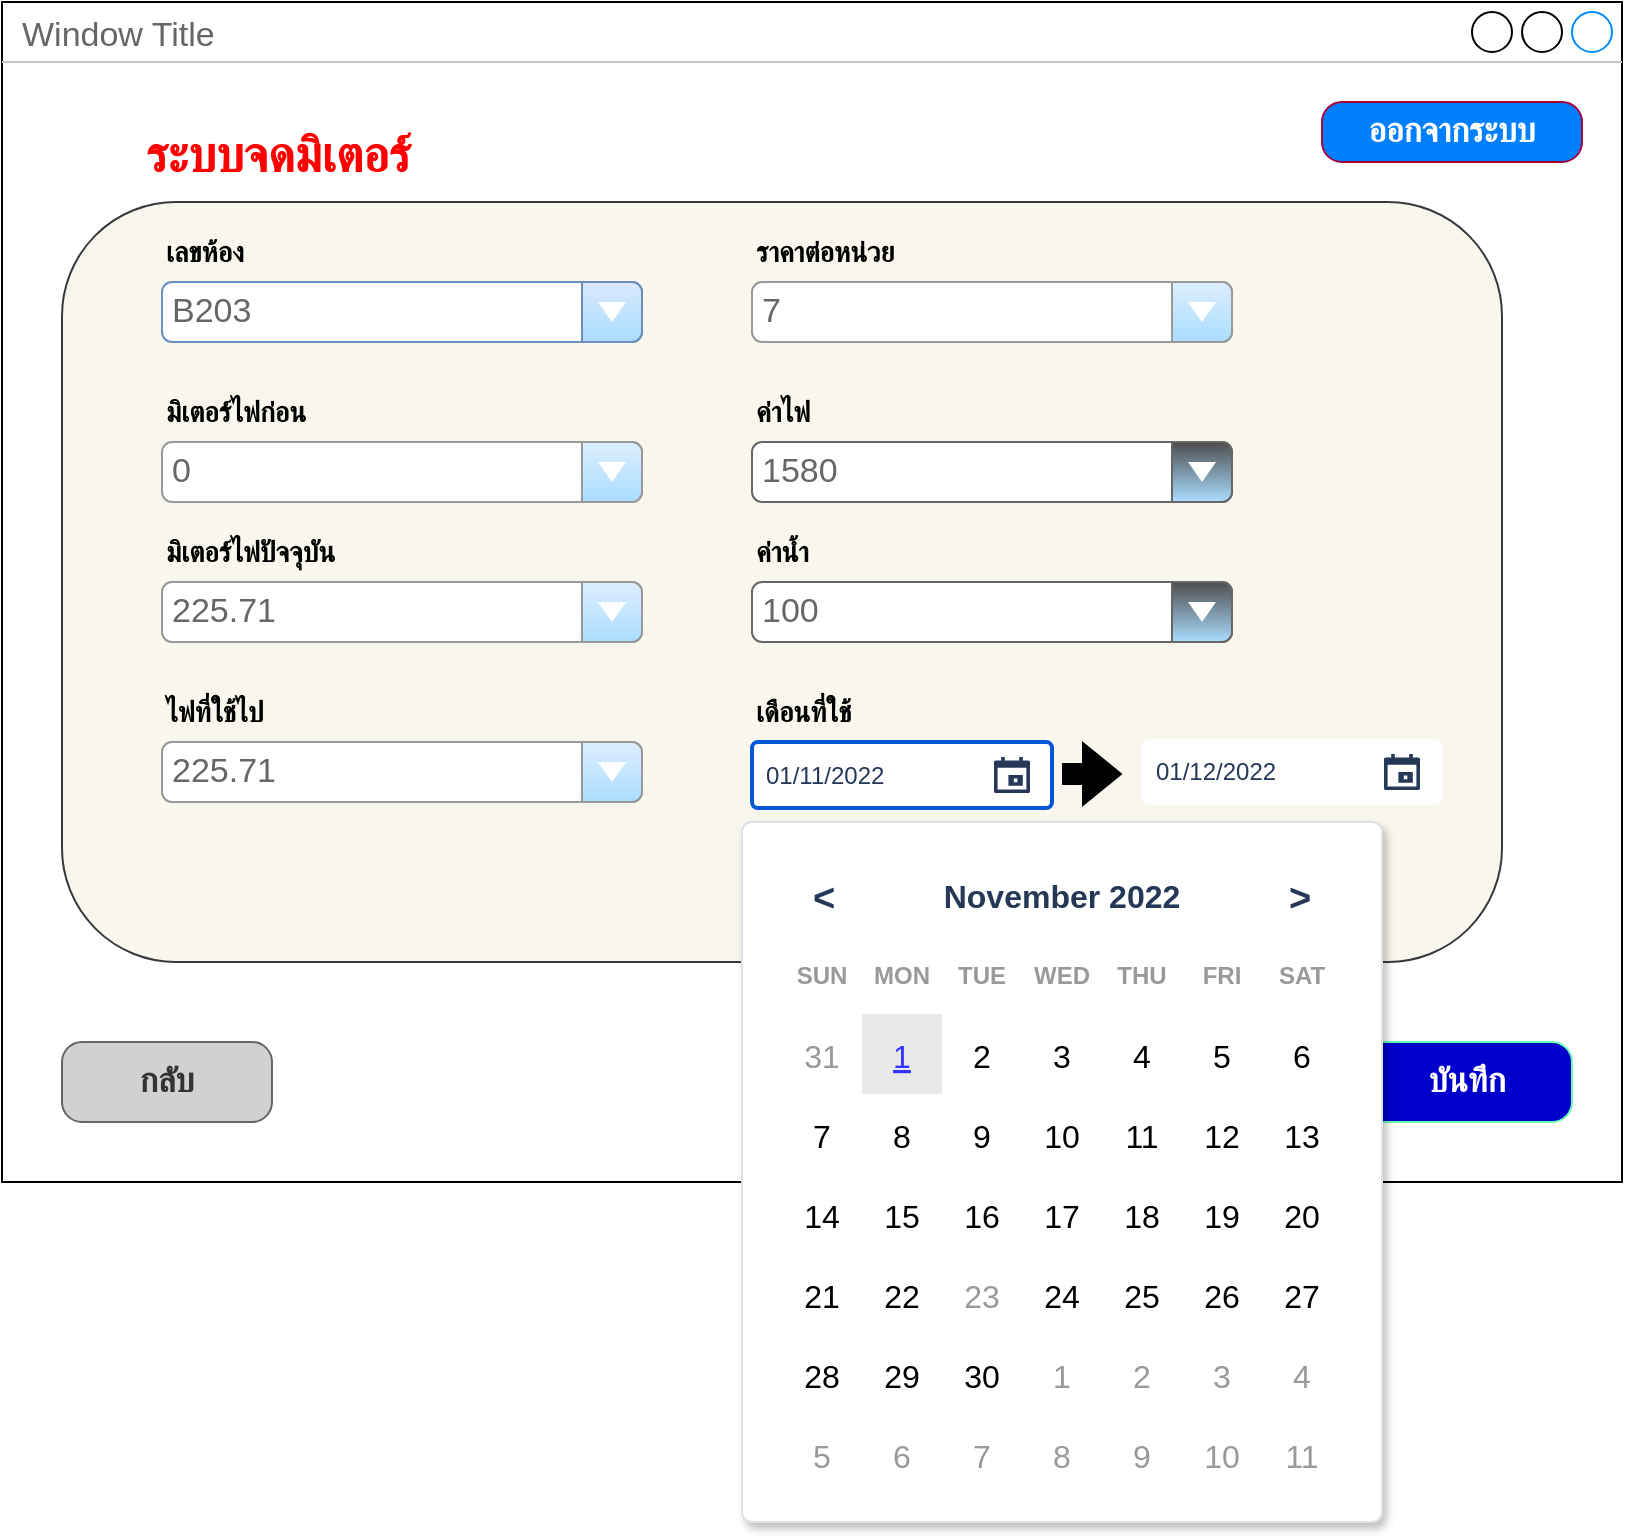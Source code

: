 <mxfile version="20.6.0" type="github" pages="2">
  <diagram id="pACce_eoA6zJGkhBHv7w" name="meter">
    <mxGraphModel dx="3655" dy="2140" grid="1" gridSize="10" guides="1" tooltips="1" connect="1" arrows="1" fold="1" page="1" pageScale="1" pageWidth="850" pageHeight="1100" math="0" shadow="0">
      <root>
        <mxCell id="0" />
        <mxCell id="1" parent="0" />
        <mxCell id="gXI_uMia87qmrDkuM0YH-76" value="Window Title" style="strokeWidth=1;shadow=0;dashed=0;align=center;html=1;shape=mxgraph.mockup.containers.window;align=left;verticalAlign=top;spacingLeft=8;strokeColor2=#008cff;strokeColor3=#c4c4c4;fontColor=#666666;mainText=;fontSize=17;labelBackgroundColor=none;" parent="1" vertex="1">
          <mxGeometry x="30" y="20" width="810" height="590" as="geometry" />
        </mxCell>
        <mxCell id="gXI_uMia87qmrDkuM0YH-150" value="" style="rounded=1;whiteSpace=wrap;html=1;fillColor=#f9f7ed;strokeColor=#36393d;" parent="1" vertex="1">
          <mxGeometry x="60" y="120" width="720" height="380" as="geometry" />
        </mxCell>
        <mxCell id="gXI_uMia87qmrDkuM0YH-77" value="7" style="strokeWidth=1;shadow=0;dashed=0;align=center;html=1;shape=mxgraph.mockup.forms.comboBox;strokeColor=#999999;fillColor=#ddeeff;align=left;fillColor2=#aaddff;mainText=;fontColor=#666666;fontSize=17;spacingLeft=3;" parent="1" vertex="1">
          <mxGeometry x="405" y="160" width="240" height="30" as="geometry" />
        </mxCell>
        <mxCell id="gXI_uMia87qmrDkuM0YH-78" value="&lt;span style=&quot;font-size: 14px;&quot;&gt;&lt;b&gt;ราคาต่อหน่วย&lt;/b&gt;&lt;/span&gt;" style="text;html=1;strokeColor=none;fillColor=none;align=left;verticalAlign=middle;whiteSpace=wrap;rounded=0;" parent="1" vertex="1">
          <mxGeometry x="405" y="130" width="120" height="30" as="geometry" />
        </mxCell>
        <mxCell id="gXI_uMia87qmrDkuM0YH-79" value="&lt;span style=&quot;font-size: 14px;&quot;&gt;&lt;b&gt;มิเตอร์ไฟก่อน&lt;/b&gt;&lt;/span&gt;" style="text;html=1;strokeColor=none;fillColor=none;align=left;verticalAlign=middle;whiteSpace=wrap;rounded=0;" parent="1" vertex="1">
          <mxGeometry x="110" y="210" width="180" height="30" as="geometry" />
        </mxCell>
        <mxCell id="gXI_uMia87qmrDkuM0YH-81" value="&lt;span style=&quot;font-size: 14px;&quot;&gt;&lt;b&gt;ค่าไฟ&lt;/b&gt;&lt;/span&gt;" style="text;html=1;strokeColor=none;fillColor=none;align=left;verticalAlign=middle;whiteSpace=wrap;rounded=0;" parent="1" vertex="1">
          <mxGeometry x="405" y="210" width="90" height="30" as="geometry" />
        </mxCell>
        <mxCell id="gXI_uMia87qmrDkuM0YH-82" value="&lt;span style=&quot;font-size: 14px;&quot;&gt;&lt;b&gt;เลขห้อง&lt;/b&gt;&lt;/span&gt;" style="text;html=1;strokeColor=none;fillColor=none;align=left;verticalAlign=middle;whiteSpace=wrap;rounded=0;" parent="1" vertex="1">
          <mxGeometry x="110" y="130" width="90" height="30" as="geometry" />
        </mxCell>
        <mxCell id="gXI_uMia87qmrDkuM0YH-84" value="&lt;font color=&quot;#ffffff&quot;&gt;บันทึก&lt;/font&gt;" style="strokeWidth=1;shadow=0;dashed=0;align=center;html=1;shape=mxgraph.mockup.buttons.button;strokeColor=#66FFB3;mainText=;buttonStyle=round;fontSize=17;fontStyle=1;fillColor=#0000CC;whiteSpace=wrap;" parent="1" vertex="1">
          <mxGeometry x="710" y="540" width="105" height="40" as="geometry" />
        </mxCell>
        <mxCell id="gXI_uMia87qmrDkuM0YH-85" value="&lt;span style=&quot;font-size: 25px;&quot;&gt;&lt;b style=&quot;&quot;&gt;&lt;font color=&quot;#ff0000&quot;&gt;ระบบจดมิเตอร์&lt;span style=&quot;white-space: pre;&quot;&gt; &lt;/span&gt;&lt;/font&gt;&lt;/b&gt;&lt;/span&gt;" style="text;html=1;strokeColor=none;fillColor=none;align=left;verticalAlign=middle;whiteSpace=wrap;rounded=0;" parent="1" vertex="1">
          <mxGeometry x="100" y="80" width="320" height="30" as="geometry" />
        </mxCell>
        <mxCell id="gXI_uMia87qmrDkuM0YH-86" value="ออกจากระบบ" style="strokeWidth=1;shadow=0;dashed=0;align=center;html=1;shape=mxgraph.mockup.buttons.button;strokeColor=#A50040;mainText=;buttonStyle=round;fontSize=17;fontStyle=1;fillColor=#007FFF;whiteSpace=wrap;fontColor=#ffffff;" parent="1" vertex="1">
          <mxGeometry x="690" y="70" width="130" height="30" as="geometry" />
        </mxCell>
        <mxCell id="gXI_uMia87qmrDkuM0YH-87" value="225.71" style="strokeWidth=1;shadow=0;dashed=0;align=center;html=1;shape=mxgraph.mockup.forms.comboBox;strokeColor=#999999;fillColor=#ddeeff;align=left;fillColor2=#aaddff;mainText=;fontColor=#666666;fontSize=17;spacingLeft=3;" parent="1" vertex="1">
          <mxGeometry x="110" y="310" width="240" height="30" as="geometry" />
        </mxCell>
        <mxCell id="gXI_uMia87qmrDkuM0YH-88" value="&lt;span style=&quot;font-size: 14px;&quot;&gt;&lt;b&gt;มิเตอร์ไฟปัจจุบัน&lt;/b&gt;&lt;/span&gt;" style="text;html=1;strokeColor=none;fillColor=none;align=left;verticalAlign=middle;whiteSpace=wrap;rounded=0;" parent="1" vertex="1">
          <mxGeometry x="110" y="280" width="120" height="30" as="geometry" />
        </mxCell>
        <mxCell id="gXI_uMia87qmrDkuM0YH-89" value="&lt;font color=&quot;#666666&quot;&gt;B203&lt;/font&gt;" style="strokeWidth=1;shadow=0;dashed=0;align=center;html=1;shape=mxgraph.mockup.forms.comboBox;align=left;fillColor2=#aaddff;mainText=;fontSize=17;spacingLeft=3;fillColor=#dae8fc;strokeColor=#6c8ebf;" parent="1" vertex="1">
          <mxGeometry x="110" y="160" width="240" height="30" as="geometry" />
        </mxCell>
        <mxCell id="gXI_uMia87qmrDkuM0YH-144" value="กลับ" style="strokeWidth=1;shadow=0;dashed=0;align=center;html=1;shape=mxgraph.mockup.buttons.button;strokeColor=#666666;mainText=;buttonStyle=round;fontSize=17;fontStyle=1;fillColor=#D1D1D1;whiteSpace=wrap;fontColor=#333333;" parent="1" vertex="1">
          <mxGeometry x="60" y="540" width="105" height="40" as="geometry" />
        </mxCell>
        <mxCell id="gXI_uMia87qmrDkuM0YH-145" value="&lt;font color=&quot;#666666&quot;&gt;1580&lt;/font&gt;" style="strokeWidth=1;shadow=0;dashed=0;align=center;html=1;shape=mxgraph.mockup.forms.comboBox;align=left;fillColor2=#aaddff;mainText=;fontSize=17;spacingLeft=3;fillColor=#4D4D4D;strokeColor=#666666;fontColor=#333333;" parent="1" vertex="1">
          <mxGeometry x="405" y="240" width="240" height="30" as="geometry" />
        </mxCell>
        <mxCell id="gXI_uMia87qmrDkuM0YH-146" value="225.71" style="strokeWidth=1;shadow=0;dashed=0;align=center;html=1;shape=mxgraph.mockup.forms.comboBox;strokeColor=#999999;fillColor=#ddeeff;align=left;fillColor2=#aaddff;mainText=;fontColor=#666666;fontSize=17;spacingLeft=3;" parent="1" vertex="1">
          <mxGeometry x="110" y="390" width="240" height="30" as="geometry" />
        </mxCell>
        <mxCell id="gXI_uMia87qmrDkuM0YH-147" value="&lt;span style=&quot;font-size: 14px;&quot;&gt;&lt;b&gt;ไฟที่ใช้ไป&lt;/b&gt;&lt;/span&gt;" style="text;html=1;strokeColor=none;fillColor=none;align=left;verticalAlign=middle;whiteSpace=wrap;rounded=0;" parent="1" vertex="1">
          <mxGeometry x="110" y="360" width="90" height="30" as="geometry" />
        </mxCell>
        <mxCell id="9Kk1FiaGBALXUpQW7ypn-1" value="0" style="strokeWidth=1;shadow=0;dashed=0;align=center;html=1;shape=mxgraph.mockup.forms.comboBox;strokeColor=#999999;fillColor=#ddeeff;align=left;fillColor2=#aaddff;mainText=;fontColor=#666666;fontSize=17;spacingLeft=3;" parent="1" vertex="1">
          <mxGeometry x="110" y="240" width="240" height="30" as="geometry" />
        </mxCell>
        <mxCell id="j0Syfr4rRPROpqAFG1uq-6" value="&lt;font color=&quot;#666666&quot;&gt;100&lt;/font&gt;" style="strokeWidth=1;shadow=0;dashed=0;align=center;html=1;shape=mxgraph.mockup.forms.comboBox;align=left;fillColor2=#aaddff;mainText=;fontSize=17;spacingLeft=3;fillColor=#4D4D4D;strokeColor=#666666;fontColor=#333333;" parent="1" vertex="1">
          <mxGeometry x="405" y="310" width="240" height="30" as="geometry" />
        </mxCell>
        <mxCell id="j0Syfr4rRPROpqAFG1uq-7" value="&lt;span style=&quot;font-size: 14px;&quot;&gt;&lt;b&gt;ค่าน้ำ&lt;/b&gt;&lt;/span&gt;" style="text;html=1;strokeColor=none;fillColor=none;align=left;verticalAlign=middle;whiteSpace=wrap;rounded=0;" parent="1" vertex="1">
          <mxGeometry x="405" y="280" width="90" height="30" as="geometry" />
        </mxCell>
        <mxCell id="j0Syfr4rRPROpqAFG1uq-9" value="&lt;span style=&quot;font-size: 14px;&quot;&gt;&lt;b&gt;เดือนที่ใช้&lt;/b&gt;&lt;/span&gt;" style="text;html=1;strokeColor=none;fillColor=none;align=left;verticalAlign=middle;whiteSpace=wrap;rounded=0;" parent="1" vertex="1">
          <mxGeometry x="405" y="360" width="120" height="30" as="geometry" />
        </mxCell>
        <mxCell id="j0Syfr4rRPROpqAFG1uq-14" value="01/11/2022" style="rounded=1;arcSize=9;fillColor=#ffffff;align=left;spacingLeft=5;strokeColor=#0057D8;html=1;strokeWidth=2;fontColor=#253858;fontSize=12" parent="1" vertex="1">
          <mxGeometry x="405" y="390" width="150" height="33" as="geometry" />
        </mxCell>
        <mxCell id="j0Syfr4rRPROpqAFG1uq-15" value="" style="shape=mxgraph.gmdl.calendar;fillColor=#253858;strokeColor=none" parent="j0Syfr4rRPROpqAFG1uq-14" vertex="1">
          <mxGeometry x="1" y="0.5" width="18" height="18" relative="1" as="geometry">
            <mxPoint x="-29" y="-9" as="offset" />
          </mxGeometry>
        </mxCell>
        <mxCell id="j0Syfr4rRPROpqAFG1uq-16" value="" style="shape=mxgraph.mockup.forms.rrect;rSize=5;strokeColor=#DFE1E5;fillColor=#ffffff;shadow=1" parent="1" vertex="1">
          <mxGeometry x="400" y="430" width="320" height="350" as="geometry" />
        </mxCell>
        <mxCell id="j0Syfr4rRPROpqAFG1uq-17" value="November 2022" style="strokeColor=none;fillColor=none;fontColor=#253858;fontSize=16;fontStyle=1" parent="j0Syfr4rRPROpqAFG1uq-16" vertex="1">
          <mxGeometry x="60" y="16" width="200" height="40" as="geometry" />
        </mxCell>
        <mxCell id="j0Syfr4rRPROpqAFG1uq-18" value="&lt;" style="strokeColor=none;fillColor=none;fontColor=#253858;fontSize=19;fontStyle=1;" parent="j0Syfr4rRPROpqAFG1uq-16" vertex="1">
          <mxGeometry x="16" y="16" width="50" height="40" as="geometry" />
        </mxCell>
        <mxCell id="j0Syfr4rRPROpqAFG1uq-19" value="&gt;" style="strokeColor=none;fillColor=none;fontColor=#253858;fontSize=19;fontStyle=1;" parent="j0Syfr4rRPROpqAFG1uq-16" vertex="1">
          <mxGeometry x="254" y="16" width="50" height="40" as="geometry" />
        </mxCell>
        <mxCell id="j0Syfr4rRPROpqAFG1uq-20" value="SUN" style="strokeColor=none;fillColor=none;fontColor=#999999;fontSize=12;fontStyle=1" parent="j0Syfr4rRPROpqAFG1uq-16" vertex="1">
          <mxGeometry x="20" y="56" width="40" height="40" as="geometry" />
        </mxCell>
        <mxCell id="j0Syfr4rRPROpqAFG1uq-21" value="MON" style="strokeColor=none;fillColor=none;fontColor=#999999;fontSize=12;fontStyle=1" parent="j0Syfr4rRPROpqAFG1uq-16" vertex="1">
          <mxGeometry x="60" y="56" width="40" height="40" as="geometry" />
        </mxCell>
        <mxCell id="j0Syfr4rRPROpqAFG1uq-22" value="TUE" style="strokeColor=none;fillColor=none;fontColor=#999999;fontSize=12;fontStyle=1" parent="j0Syfr4rRPROpqAFG1uq-16" vertex="1">
          <mxGeometry x="100" y="56" width="40" height="40" as="geometry" />
        </mxCell>
        <mxCell id="j0Syfr4rRPROpqAFG1uq-23" value="WED" style="strokeColor=none;fillColor=none;fontColor=#999999;fontSize=12;fontStyle=1" parent="j0Syfr4rRPROpqAFG1uq-16" vertex="1">
          <mxGeometry x="140" y="56" width="40" height="40" as="geometry" />
        </mxCell>
        <mxCell id="j0Syfr4rRPROpqAFG1uq-24" value="THU" style="strokeColor=none;fillColor=none;fontColor=#999999;fontSize=12;fontStyle=1" parent="j0Syfr4rRPROpqAFG1uq-16" vertex="1">
          <mxGeometry x="180" y="56" width="40" height="40" as="geometry" />
        </mxCell>
        <mxCell id="j0Syfr4rRPROpqAFG1uq-25" value="FRI" style="strokeColor=none;fillColor=none;fontColor=#999999;fontSize=12;fontStyle=1" parent="j0Syfr4rRPROpqAFG1uq-16" vertex="1">
          <mxGeometry x="220" y="56" width="40" height="40" as="geometry" />
        </mxCell>
        <mxCell id="j0Syfr4rRPROpqAFG1uq-26" value="SAT" style="strokeColor=none;fillColor=none;fontColor=#999999;fontSize=12;fontStyle=1" parent="j0Syfr4rRPROpqAFG1uq-16" vertex="1">
          <mxGeometry x="260" y="56" width="40" height="40" as="geometry" />
        </mxCell>
        <mxCell id="j0Syfr4rRPROpqAFG1uq-27" value="31" style="strokeColor=none;fillColor=none;fontColor=#999999;fontSize=16" parent="j0Syfr4rRPROpqAFG1uq-16" vertex="1">
          <mxGeometry x="20" y="96" width="40" height="40" as="geometry" />
        </mxCell>
        <mxCell id="j0Syfr4rRPROpqAFG1uq-28" value="1" style="strokeColor=none;fillColor=#E8E8E8;fontColor=#3333FF;fontSize=16;fontStyle=4" parent="j0Syfr4rRPROpqAFG1uq-16" vertex="1">
          <mxGeometry x="60" y="96" width="40" height="40" as="geometry" />
        </mxCell>
        <mxCell id="j0Syfr4rRPROpqAFG1uq-29" value="2" style="strokeColor=none;fillColor=none;fontColor=#000000;fontSize=16" parent="j0Syfr4rRPROpqAFG1uq-16" vertex="1">
          <mxGeometry x="100" y="96" width="40" height="40" as="geometry" />
        </mxCell>
        <mxCell id="j0Syfr4rRPROpqAFG1uq-30" value="3" style="strokeColor=none;fillColor=none;fontColor=#000000;fontSize=16" parent="j0Syfr4rRPROpqAFG1uq-16" vertex="1">
          <mxGeometry x="140" y="96" width="40" height="40" as="geometry" />
        </mxCell>
        <mxCell id="j0Syfr4rRPROpqAFG1uq-31" value="4" style="strokeColor=none;fillColor=none;fontColor=#000000;fontSize=16" parent="j0Syfr4rRPROpqAFG1uq-16" vertex="1">
          <mxGeometry x="180" y="96" width="40" height="40" as="geometry" />
        </mxCell>
        <mxCell id="j0Syfr4rRPROpqAFG1uq-32" value="5" style="strokeColor=none;fillColor=none;fontColor=#000000;fontSize=16" parent="j0Syfr4rRPROpqAFG1uq-16" vertex="1">
          <mxGeometry x="220" y="96" width="40" height="40" as="geometry" />
        </mxCell>
        <mxCell id="j0Syfr4rRPROpqAFG1uq-33" value="6" style="strokeColor=none;fillColor=none;fontColor=#000000;fontSize=16" parent="j0Syfr4rRPROpqAFG1uq-16" vertex="1">
          <mxGeometry x="260" y="96" width="40" height="40" as="geometry" />
        </mxCell>
        <mxCell id="j0Syfr4rRPROpqAFG1uq-34" value="7" style="strokeColor=none;fillColor=none;fontColor=#000000;fontSize=16" parent="j0Syfr4rRPROpqAFG1uq-16" vertex="1">
          <mxGeometry x="20" y="136" width="40" height="40" as="geometry" />
        </mxCell>
        <mxCell id="j0Syfr4rRPROpqAFG1uq-35" value="8" style="strokeColor=none;fillColor=none;fontColor=#000000;fontSize=16" parent="j0Syfr4rRPROpqAFG1uq-16" vertex="1">
          <mxGeometry x="60" y="136" width="40" height="40" as="geometry" />
        </mxCell>
        <mxCell id="j0Syfr4rRPROpqAFG1uq-36" value="9" style="strokeColor=none;fillColor=none;fontColor=#000000;fontSize=16" parent="j0Syfr4rRPROpqAFG1uq-16" vertex="1">
          <mxGeometry x="100" y="136" width="40" height="40" as="geometry" />
        </mxCell>
        <mxCell id="j0Syfr4rRPROpqAFG1uq-37" value="10" style="strokeColor=none;fillColor=none;fontColor=#000000;fontSize=16;fontStyle=0" parent="j0Syfr4rRPROpqAFG1uq-16" vertex="1">
          <mxGeometry x="140" y="136" width="40" height="40" as="geometry" />
        </mxCell>
        <mxCell id="j0Syfr4rRPROpqAFG1uq-38" value="11" style="strokeColor=none;fillColor=none;fontColor=#000000;fontSize=16;rounded=1;arcSize=10" parent="j0Syfr4rRPROpqAFG1uq-16" vertex="1">
          <mxGeometry x="180" y="136" width="40" height="40" as="geometry" />
        </mxCell>
        <mxCell id="j0Syfr4rRPROpqAFG1uq-39" value="12" style="strokeColor=none;fillColor=none;fontColor=#000000;fontSize=16" parent="j0Syfr4rRPROpqAFG1uq-16" vertex="1">
          <mxGeometry x="220" y="136" width="40" height="40" as="geometry" />
        </mxCell>
        <mxCell id="j0Syfr4rRPROpqAFG1uq-40" value="13" style="strokeColor=none;fillColor=none;fontColor=#000000;fontSize=16" parent="j0Syfr4rRPROpqAFG1uq-16" vertex="1">
          <mxGeometry x="260" y="136" width="40" height="40" as="geometry" />
        </mxCell>
        <mxCell id="j0Syfr4rRPROpqAFG1uq-41" value="14" style="strokeColor=none;fillColor=none;fontColor=#000000;fontSize=16" parent="j0Syfr4rRPROpqAFG1uq-16" vertex="1">
          <mxGeometry x="20" y="176" width="40" height="40" as="geometry" />
        </mxCell>
        <mxCell id="j0Syfr4rRPROpqAFG1uq-42" value="15" style="strokeColor=none;fillColor=none;fontColor=#000000;fontSize=16" parent="j0Syfr4rRPROpqAFG1uq-16" vertex="1">
          <mxGeometry x="60" y="176" width="40" height="40" as="geometry" />
        </mxCell>
        <mxCell id="j0Syfr4rRPROpqAFG1uq-43" value="16" style="strokeColor=none;fillColor=none;fontColor=#000000;fontSize=16" parent="j0Syfr4rRPROpqAFG1uq-16" vertex="1">
          <mxGeometry x="100" y="176" width="40" height="40" as="geometry" />
        </mxCell>
        <mxCell id="j0Syfr4rRPROpqAFG1uq-44" value="17" style="strokeColor=none;fillColor=none;fontColor=#000000;fontSize=16" parent="j0Syfr4rRPROpqAFG1uq-16" vertex="1">
          <mxGeometry x="140" y="176" width="40" height="40" as="geometry" />
        </mxCell>
        <mxCell id="j0Syfr4rRPROpqAFG1uq-45" value="18" style="strokeColor=none;fillColor=none;fontColor=#000000;fontSize=16" parent="j0Syfr4rRPROpqAFG1uq-16" vertex="1">
          <mxGeometry x="180" y="176" width="40" height="40" as="geometry" />
        </mxCell>
        <mxCell id="j0Syfr4rRPROpqAFG1uq-46" value="19" style="strokeColor=none;fillColor=none;fontColor=#000000;fontSize=16" parent="j0Syfr4rRPROpqAFG1uq-16" vertex="1">
          <mxGeometry x="220" y="176" width="40" height="40" as="geometry" />
        </mxCell>
        <mxCell id="j0Syfr4rRPROpqAFG1uq-47" value="20" style="strokeColor=none;fillColor=none;fontColor=#000000;fontSize=16" parent="j0Syfr4rRPROpqAFG1uq-16" vertex="1">
          <mxGeometry x="260" y="176" width="40" height="40" as="geometry" />
        </mxCell>
        <mxCell id="j0Syfr4rRPROpqAFG1uq-48" value="21" style="strokeColor=none;fillColor=none;fontColor=#000000;fontSize=16" parent="j0Syfr4rRPROpqAFG1uq-16" vertex="1">
          <mxGeometry x="20" y="216" width="40" height="40" as="geometry" />
        </mxCell>
        <mxCell id="j0Syfr4rRPROpqAFG1uq-49" value="22" style="strokeColor=none;fillColor=none;fontColor=#000000;fontSize=16" parent="j0Syfr4rRPROpqAFG1uq-16" vertex="1">
          <mxGeometry x="60" y="216" width="40" height="40" as="geometry" />
        </mxCell>
        <mxCell id="j0Syfr4rRPROpqAFG1uq-50" value="23" style="strokeColor=none;fillColor=none;fontColor=#999999;fontSize=16" parent="j0Syfr4rRPROpqAFG1uq-16" vertex="1">
          <mxGeometry x="100" y="216" width="40" height="40" as="geometry" />
        </mxCell>
        <mxCell id="j0Syfr4rRPROpqAFG1uq-51" value="24" style="strokeColor=none;fillColor=none;fontColor=#000000;fontSize=16" parent="j0Syfr4rRPROpqAFG1uq-16" vertex="1">
          <mxGeometry x="140" y="216" width="40" height="40" as="geometry" />
        </mxCell>
        <mxCell id="j0Syfr4rRPROpqAFG1uq-52" value="25" style="strokeColor=none;fillColor=none;fontColor=#000000;fontSize=16" parent="j0Syfr4rRPROpqAFG1uq-16" vertex="1">
          <mxGeometry x="180" y="216" width="40" height="40" as="geometry" />
        </mxCell>
        <mxCell id="j0Syfr4rRPROpqAFG1uq-53" value="26" style="strokeColor=none;fillColor=none;fontColor=#000000;fontSize=16" parent="j0Syfr4rRPROpqAFG1uq-16" vertex="1">
          <mxGeometry x="220" y="216" width="40" height="40" as="geometry" />
        </mxCell>
        <mxCell id="j0Syfr4rRPROpqAFG1uq-54" value="27" style="strokeColor=none;fillColor=none;fontColor=#000000;fontSize=16" parent="j0Syfr4rRPROpqAFG1uq-16" vertex="1">
          <mxGeometry x="260" y="216" width="40" height="40" as="geometry" />
        </mxCell>
        <mxCell id="j0Syfr4rRPROpqAFG1uq-55" value="28" style="strokeColor=none;fillColor=none;fontColor=#000000;fontSize=16" parent="j0Syfr4rRPROpqAFG1uq-16" vertex="1">
          <mxGeometry x="20" y="256" width="40" height="40" as="geometry" />
        </mxCell>
        <mxCell id="j0Syfr4rRPROpqAFG1uq-56" value="29" style="strokeColor=none;fillColor=none;fontColor=#000000;fontSize=16" parent="j0Syfr4rRPROpqAFG1uq-16" vertex="1">
          <mxGeometry x="60" y="256" width="40" height="40" as="geometry" />
        </mxCell>
        <mxCell id="j0Syfr4rRPROpqAFG1uq-57" value="30" style="strokeColor=none;fillColor=none;fontColor=#000000;fontSize=16" parent="j0Syfr4rRPROpqAFG1uq-16" vertex="1">
          <mxGeometry x="100" y="256" width="40" height="40" as="geometry" />
        </mxCell>
        <mxCell id="j0Syfr4rRPROpqAFG1uq-58" value="1" style="strokeColor=none;fillColor=none;fontColor=#999999;fontSize=16" parent="j0Syfr4rRPROpqAFG1uq-16" vertex="1">
          <mxGeometry x="140" y="256" width="40" height="40" as="geometry" />
        </mxCell>
        <mxCell id="j0Syfr4rRPROpqAFG1uq-59" value="2" style="strokeColor=none;fillColor=none;fontColor=#999999;fontSize=16" parent="j0Syfr4rRPROpqAFG1uq-16" vertex="1">
          <mxGeometry x="180" y="256" width="40" height="40" as="geometry" />
        </mxCell>
        <mxCell id="j0Syfr4rRPROpqAFG1uq-60" value="3" style="strokeColor=none;fillColor=none;fontColor=#999999;fontSize=16" parent="j0Syfr4rRPROpqAFG1uq-16" vertex="1">
          <mxGeometry x="220" y="256" width="40" height="40" as="geometry" />
        </mxCell>
        <mxCell id="j0Syfr4rRPROpqAFG1uq-61" value="4" style="strokeColor=none;fillColor=none;fontColor=#999999;fontSize=16" parent="j0Syfr4rRPROpqAFG1uq-16" vertex="1">
          <mxGeometry x="260" y="256" width="40" height="40" as="geometry" />
        </mxCell>
        <mxCell id="j0Syfr4rRPROpqAFG1uq-62" value="5" style="strokeColor=none;fillColor=none;fontColor=#999999;fontSize=16" parent="j0Syfr4rRPROpqAFG1uq-16" vertex="1">
          <mxGeometry x="20" y="296" width="40" height="40" as="geometry" />
        </mxCell>
        <mxCell id="j0Syfr4rRPROpqAFG1uq-63" value="6" style="strokeColor=none;fillColor=none;fontColor=#999999;fontSize=16" parent="j0Syfr4rRPROpqAFG1uq-16" vertex="1">
          <mxGeometry x="60" y="296" width="40" height="40" as="geometry" />
        </mxCell>
        <mxCell id="j0Syfr4rRPROpqAFG1uq-64" value="7" style="strokeColor=none;fillColor=none;fontColor=#999999;fontSize=16" parent="j0Syfr4rRPROpqAFG1uq-16" vertex="1">
          <mxGeometry x="100" y="296" width="40" height="40" as="geometry" />
        </mxCell>
        <mxCell id="j0Syfr4rRPROpqAFG1uq-65" value="8" style="strokeColor=none;fillColor=none;fontColor=#999999;fontSize=16" parent="j0Syfr4rRPROpqAFG1uq-16" vertex="1">
          <mxGeometry x="140" y="296" width="40" height="40" as="geometry" />
        </mxCell>
        <mxCell id="j0Syfr4rRPROpqAFG1uq-66" value="9" style="strokeColor=none;fillColor=none;fontColor=#999999;fontSize=16" parent="j0Syfr4rRPROpqAFG1uq-16" vertex="1">
          <mxGeometry x="180" y="296" width="40" height="40" as="geometry" />
        </mxCell>
        <mxCell id="j0Syfr4rRPROpqAFG1uq-67" value="10" style="strokeColor=none;fillColor=none;fontColor=#999999;fontSize=16" parent="j0Syfr4rRPROpqAFG1uq-16" vertex="1">
          <mxGeometry x="220" y="296" width="40" height="40" as="geometry" />
        </mxCell>
        <mxCell id="j0Syfr4rRPROpqAFG1uq-68" value="11" style="strokeColor=none;fillColor=none;fontColor=#999999;fontSize=16" parent="j0Syfr4rRPROpqAFG1uq-16" vertex="1">
          <mxGeometry x="260" y="296" width="40" height="40" as="geometry" />
        </mxCell>
        <mxCell id="j0Syfr4rRPROpqAFG1uq-69" value="01/12/2022" style="rounded=1;arcSize=9;fillColor=#ffffff;align=left;spacingLeft=5;strokeColor=none;html=1;strokeWidth=2;fontColor=#253858;fontSize=12" parent="1" vertex="1">
          <mxGeometry x="600" y="388.5" width="150" height="33" as="geometry" />
        </mxCell>
        <mxCell id="j0Syfr4rRPROpqAFG1uq-70" value="" style="shape=mxgraph.gmdl.calendar;fillColor=#253858;strokeColor=none" parent="j0Syfr4rRPROpqAFG1uq-69" vertex="1">
          <mxGeometry x="1" y="0.5" width="18" height="18" relative="1" as="geometry">
            <mxPoint x="-29" y="-9" as="offset" />
          </mxGeometry>
        </mxCell>
        <mxCell id="j0Syfr4rRPROpqAFG1uq-71" value="" style="shape=flexArrow;endArrow=classic;html=1;rounded=0;fillColor=#000000;" parent="1" edge="1">
          <mxGeometry width="50" height="50" relative="1" as="geometry">
            <mxPoint x="560" y="406" as="sourcePoint" />
            <mxPoint x="590" y="406" as="targetPoint" />
          </mxGeometry>
        </mxCell>
      </root>
    </mxGraphModel>
  </diagram>
  <diagram id="rkrF7DyD5McKqvtIe-qx" name="Bill">
    <mxGraphModel dx="914" dy="535" grid="1" gridSize="10" guides="1" tooltips="1" connect="1" arrows="1" fold="1" page="1" pageScale="1" pageWidth="850" pageHeight="1100" math="0" shadow="0">
      <root>
        <mxCell id="0" />
        <mxCell id="1" parent="0" />
        <mxCell id="oz1_UIMn1scTTiEeYXYJ-1" value="Window Title" style="strokeWidth=1;shadow=0;dashed=0;align=center;html=1;shape=mxgraph.mockup.containers.window;align=left;verticalAlign=top;spacingLeft=8;strokeColor2=#008cff;strokeColor3=#c4c4c4;fontColor=#666666;mainText=;fontSize=17;labelBackgroundColor=none;" vertex="1" parent="1">
          <mxGeometry x="30" y="20" width="810" height="1090" as="geometry" />
        </mxCell>
        <mxCell id="oz1_UIMn1scTTiEeYXYJ-2" value="" style="rounded=1;whiteSpace=wrap;html=1;fillColor=#f9f7ed;strokeColor=#36393d;" vertex="1" parent="1">
          <mxGeometry x="50" y="130" width="720" height="890" as="geometry" />
        </mxCell>
        <mxCell id="oz1_UIMn1scTTiEeYXYJ-3" value="&lt;font style=&quot;font-size: 16px;&quot;&gt;Panadda Srisawat&lt;/font&gt;" style="strokeWidth=1;shadow=0;dashed=0;align=center;html=1;shape=mxgraph.mockup.forms.comboBox;strokeColor=#999999;fillColor=#4D4D4D;align=left;fillColor2=#aaddff;mainText=;fontColor=#666666;fontSize=17;spacingLeft=3;" vertex="1" parent="1">
          <mxGeometry x="400" y="170" width="240" height="30" as="geometry" />
        </mxCell>
        <mxCell id="oz1_UIMn1scTTiEeYXYJ-4" value="&lt;font style=&quot;font-size: 16px;&quot;&gt;ชื่อผู้เช่า&lt;/font&gt;" style="text;html=1;strokeColor=none;fillColor=none;align=left;verticalAlign=middle;whiteSpace=wrap;rounded=0;" vertex="1" parent="1">
          <mxGeometry x="400" y="140" width="120" height="30" as="geometry" />
        </mxCell>
        <mxCell id="oz1_UIMn1scTTiEeYXYJ-5" value="&lt;font style=&quot;font-size: 16px;&quot;&gt;มิเตอร์ครั้งก่อน&lt;/font&gt;" style="text;html=1;strokeColor=none;fillColor=none;align=left;verticalAlign=middle;whiteSpace=wrap;rounded=0;" vertex="1" parent="1">
          <mxGeometry x="110" y="280" width="180" height="30" as="geometry" />
        </mxCell>
        <mxCell id="oz1_UIMn1scTTiEeYXYJ-6" value="&lt;font style=&quot;font-size: 16px;&quot;&gt;มิเตอร์ที่จดได้&lt;/font&gt;" style="text;html=1;strokeColor=none;fillColor=none;align=left;verticalAlign=middle;whiteSpace=wrap;rounded=0;" vertex="1" parent="1">
          <mxGeometry x="400" y="280" width="130" height="30" as="geometry" />
        </mxCell>
        <mxCell id="oz1_UIMn1scTTiEeYXYJ-7" value="&lt;font style=&quot;font-size: 16px;&quot;&gt;เลขห้อง&lt;/font&gt;" style="text;html=1;strokeColor=none;fillColor=none;align=left;verticalAlign=middle;whiteSpace=wrap;rounded=0;" vertex="1" parent="1">
          <mxGeometry x="110" y="140" width="90" height="30" as="geometry" />
        </mxCell>
        <mxCell id="oz1_UIMn1scTTiEeYXYJ-8" value="&lt;font color=&quot;#ffffff&quot;&gt;บันทึก&lt;/font&gt;" style="strokeWidth=1;shadow=0;dashed=0;align=center;html=1;shape=mxgraph.mockup.buttons.button;strokeColor=#66FFB3;mainText=;buttonStyle=round;fontSize=17;fontStyle=1;fillColor=#0000CC;whiteSpace=wrap;" vertex="1" parent="1">
          <mxGeometry x="715" y="1050" width="105" height="40" as="geometry" />
        </mxCell>
        <mxCell id="oz1_UIMn1scTTiEeYXYJ-9" value="&lt;h1&gt;&lt;span style=&quot;font-size: 25px;&quot;&gt;&lt;b style=&quot;&quot;&gt;&lt;font color=&quot;#ff0000&quot;&gt;ระบบบิลชำระค่าเช่า&lt;span style=&quot;white-space: pre;&quot;&gt; &lt;/span&gt;&lt;/font&gt;&lt;/b&gt;&lt;/span&gt;&lt;/h1&gt;" style="text;html=1;strokeColor=none;fillColor=none;align=left;verticalAlign=middle;whiteSpace=wrap;rounded=0;" vertex="1" parent="1">
          <mxGeometry x="100" y="80" width="320" height="30" as="geometry" />
        </mxCell>
        <mxCell id="oz1_UIMn1scTTiEeYXYJ-10" value="ออกจากระบบ" style="strokeWidth=1;shadow=0;dashed=0;align=center;html=1;shape=mxgraph.mockup.buttons.button;strokeColor=#A50040;mainText=;buttonStyle=round;fontSize=17;fontStyle=1;fillColor=#007FFF;whiteSpace=wrap;fontColor=#ffffff;" vertex="1" parent="1">
          <mxGeometry x="690" y="70" width="130" height="30" as="geometry" />
        </mxCell>
        <mxCell id="oz1_UIMn1scTTiEeYXYJ-11" value="&lt;font style=&quot;font-size: 16px;&quot;&gt;200&lt;/font&gt;" style="strokeWidth=1;shadow=0;dashed=0;align=center;html=1;shape=mxgraph.mockup.forms.comboBox;strokeColor=#999999;fillColor=#4D4D4D;align=left;fillColor2=#aaddff;mainText=;fontColor=#666666;fontSize=17;spacingLeft=3;" vertex="1" parent="1">
          <mxGeometry x="405" y="310" width="240" height="30" as="geometry" />
        </mxCell>
        <mxCell id="oz1_UIMn1scTTiEeYXYJ-12" value="&lt;font style=&quot;font-size: 16px;&quot;&gt;จำนวนมิเตอร์ใช้&lt;/font&gt;" style="text;html=1;strokeColor=none;fillColor=none;align=left;verticalAlign=middle;whiteSpace=wrap;rounded=0;" vertex="1" parent="1">
          <mxGeometry x="110" y="340" width="120" height="30" as="geometry" />
        </mxCell>
        <mxCell id="oz1_UIMn1scTTiEeYXYJ-13" value="&lt;font style=&quot;font-size: 16px;&quot; color=&quot;#666666&quot;&gt;B203&lt;/font&gt;" style="strokeWidth=1;shadow=0;dashed=0;align=center;html=1;shape=mxgraph.mockup.forms.comboBox;align=left;fillColor2=#aaddff;mainText=;fontSize=17;spacingLeft=3;fillColor=#4D4D4D;strokeColor=#6c8ebf;" vertex="1" parent="1">
          <mxGeometry x="110" y="170" width="240" height="30" as="geometry" />
        </mxCell>
        <mxCell id="oz1_UIMn1scTTiEeYXYJ-14" value="กลับ" style="strokeWidth=1;shadow=0;dashed=0;align=center;html=1;shape=mxgraph.mockup.buttons.button;strokeColor=#666666;mainText=;buttonStyle=round;fontSize=17;fontStyle=1;fillColor=#D1D1D1;whiteSpace=wrap;fontColor=#333333;" vertex="1" parent="1">
          <mxGeometry x="60" y="1060" width="105" height="40" as="geometry" />
        </mxCell>
        <mxCell id="oz1_UIMn1scTTiEeYXYJ-15" value="&lt;font style=&quot;font-size: 16px;&quot; color=&quot;#666666&quot;&gt;150&lt;/font&gt;" style="strokeWidth=1;shadow=0;dashed=0;align=center;html=1;shape=mxgraph.mockup.forms.comboBox;align=left;fillColor2=#aaddff;mainText=;fontSize=17;spacingLeft=3;fillColor=#4D4D4D;strokeColor=#666666;fontColor=#333333;" vertex="1" parent="1">
          <mxGeometry x="110" y="370" width="240" height="30" as="geometry" />
        </mxCell>
        <mxCell id="oz1_UIMn1scTTiEeYXYJ-16" value="&lt;font style=&quot;font-size: 16px;&quot;&gt;1050&lt;/font&gt;" style="strokeWidth=1;shadow=0;dashed=0;align=center;html=1;shape=mxgraph.mockup.forms.comboBox;strokeColor=#999999;fillColor=#4D4D4D;align=left;fillColor2=#aaddff;mainText=;fontColor=#666666;fontSize=17;spacingLeft=3;" vertex="1" parent="1">
          <mxGeometry x="110" y="430" width="240" height="30" as="geometry" />
        </mxCell>
        <mxCell id="oz1_UIMn1scTTiEeYXYJ-17" value="&lt;font style=&quot;font-size: 16px;&quot;&gt;ค่าไฟ&lt;/font&gt;" style="text;html=1;strokeColor=none;fillColor=none;align=left;verticalAlign=middle;whiteSpace=wrap;rounded=0;" vertex="1" parent="1">
          <mxGeometry x="110" y="400" width="90" height="30" as="geometry" />
        </mxCell>
        <mxCell id="oz1_UIMn1scTTiEeYXYJ-18" value="&lt;font style=&quot;font-size: 16px;&quot;&gt;50&lt;/font&gt;" style="strokeWidth=1;shadow=0;dashed=0;align=center;html=1;shape=mxgraph.mockup.forms.comboBox;strokeColor=#999999;fillColor=#4D4D4D;align=left;fillColor2=#aaddff;mainText=;fontColor=#666666;fontSize=17;spacingLeft=3;" vertex="1" parent="1">
          <mxGeometry x="110" y="310" width="240" height="30" as="geometry" />
        </mxCell>
        <mxCell id="oz1_UIMn1scTTiEeYXYJ-20" value="&lt;font style=&quot;font-size: 16px;&quot;&gt;ราคาต่อหน่วย&lt;/font&gt;" style="text;html=1;strokeColor=none;fillColor=none;align=left;verticalAlign=middle;whiteSpace=wrap;rounded=0;" vertex="1" parent="1">
          <mxGeometry x="405" y="340" width="105" height="30" as="geometry" />
        </mxCell>
        <mxCell id="oz1_UIMn1scTTiEeYXYJ-21" value="&lt;font style=&quot;font-size: 16px;&quot;&gt;ค่านํ้าเหมา&lt;/font&gt;" style="text;html=1;strokeColor=none;fillColor=none;align=left;verticalAlign=middle;whiteSpace=wrap;rounded=0;" vertex="1" parent="1">
          <mxGeometry x="405" y="400" width="120" height="30" as="geometry" />
        </mxCell>
        <mxCell id="EE46wJ25PHnp4K48386d-2" value="&lt;font style=&quot;font-size: 16px;&quot;&gt;3500&lt;/font&gt;" style="strokeWidth=1;shadow=0;dashed=0;align=center;html=1;shape=mxgraph.mockup.forms.comboBox;strokeColor=#999999;fillColor=#ddeeff;align=left;fillColor2=#aaddff;mainText=;fontColor=#666666;fontSize=17;spacingLeft=3;" vertex="1" parent="1">
          <mxGeometry x="110" y="240" width="240" height="30" as="geometry" />
        </mxCell>
        <mxCell id="EE46wJ25PHnp4K48386d-3" value="&lt;font style=&quot;font-size: 16px;&quot;&gt;ค่าเฟอร์นิเจอร์&lt;/font&gt;" style="text;html=1;strokeColor=none;fillColor=none;align=left;verticalAlign=middle;whiteSpace=wrap;rounded=0;" vertex="1" parent="1">
          <mxGeometry x="400" y="210" width="110" height="30" as="geometry" />
        </mxCell>
        <mxCell id="EE46wJ25PHnp4K48386d-4" value="&lt;font style=&quot;font-size: 16px;&quot;&gt;2000&lt;/font&gt;" style="strokeWidth=1;shadow=0;dashed=0;align=center;html=1;shape=mxgraph.mockup.forms.comboBox;strokeColor=#999999;fillColor=#ddeeff;align=left;fillColor2=#aaddff;mainText=;fontColor=#666666;fontSize=17;spacingLeft=3;" vertex="1" parent="1">
          <mxGeometry x="405" y="240" width="240" height="30" as="geometry" />
        </mxCell>
        <mxCell id="EE46wJ25PHnp4K48386d-5" value="&lt;font style=&quot;font-size: 16px;&quot;&gt;วันที่บันทึก&lt;/font&gt;" style="text;html=1;strokeColor=none;fillColor=none;align=left;verticalAlign=middle;whiteSpace=wrap;rounded=0;" vertex="1" parent="1">
          <mxGeometry x="350" y="700" width="110" height="30" as="geometry" />
        </mxCell>
        <mxCell id="EE46wJ25PHnp4K48386d-9" value="" style="shape=rect;fillColor=#424242;strokeColor=#eeeeee;shadow=1;" vertex="1" parent="1">
          <mxGeometry x="190" y="740" width="400" height="254" as="geometry" />
        </mxCell>
        <mxCell id="EE46wJ25PHnp4K48386d-10" value="Thu,&#xa;Apr 13" style="shape=rect;fillColor=#555555;fontColor=#ffffff;strokeColor=none;align=left;spacing=16;fontSize=33;verticalAlign=top;spacingTop=14;" vertex="1" parent="EE46wJ25PHnp4K48386d-9">
          <mxGeometry x="9.524" width="131.25" height="254" as="geometry" />
        </mxCell>
        <mxCell id="EE46wJ25PHnp4K48386d-11" value="2022" style="text;verticalAlign=middle;fontColor=#FFFFFF;spacingTop=6;spacing=16;fontSize=15;textOpacity=70;resizeWidth=1;" vertex="1" parent="EE46wJ25PHnp4K48386d-10">
          <mxGeometry width="131.25" height="40" relative="1" as="geometry" />
        </mxCell>
        <mxCell id="EE46wJ25PHnp4K48386d-12" value="&lt;" style="text;verticalAlign=middle;fontColor=#ffffff;spacingTop=6;spacing=16;fontSize=20;align=center;resizeWidth=1;" vertex="1" parent="EE46wJ25PHnp4K48386d-9">
          <mxGeometry x="0.326" width="39.062" height="40" relative="1" as="geometry" />
        </mxCell>
        <mxCell id="EE46wJ25PHnp4K48386d-13" value="April 2022" style="text;verticalAlign=middle;fontColor=#ffffff;spacingTop=6;spacing=16;fontSize=13;align=center;fontStyle=1;resizeWidth=1;" vertex="1" parent="EE46wJ25PHnp4K48386d-9">
          <mxGeometry x="0.43" width="189.062" height="40" relative="1" as="geometry" />
        </mxCell>
        <mxCell id="EE46wJ25PHnp4K48386d-14" value="&gt;" style="text;verticalAlign=middle;fontColor=#ffffff;spacingTop=6;spacing=16;fontSize=20;align=center;resizeWidth=1;" vertex="1" parent="EE46wJ25PHnp4K48386d-9">
          <mxGeometry x="0.902" width="39.062" height="40" relative="1" as="geometry" />
        </mxCell>
        <mxCell id="EE46wJ25PHnp4K48386d-15" value="S" style="text;verticalAlign=middle;align=center;fontColor=#cccccc;resizeWidth=1;" vertex="1" parent="EE46wJ25PHnp4K48386d-9">
          <mxGeometry x="0.326" width="40.625" height="32" relative="1" as="geometry">
            <mxPoint y="36" as="offset" />
          </mxGeometry>
        </mxCell>
        <mxCell id="EE46wJ25PHnp4K48386d-16" value="M" style="text;verticalAlign=middle;align=center;fontColor=#cccccc;resizeWidth=1;" vertex="1" parent="EE46wJ25PHnp4K48386d-9">
          <mxGeometry x="0.43" width="37.5" height="32" relative="1" as="geometry">
            <mxPoint y="36" as="offset" />
          </mxGeometry>
        </mxCell>
        <mxCell id="EE46wJ25PHnp4K48386d-17" value="T" style="text;verticalAlign=middle;align=center;fontColor=#cccccc;resizeWidth=1;" vertex="1" parent="EE46wJ25PHnp4K48386d-9">
          <mxGeometry x="0.523" width="37.5" height="30" relative="1" as="geometry">
            <mxPoint x="-0.003" y="36" as="offset" />
          </mxGeometry>
        </mxCell>
        <mxCell id="EE46wJ25PHnp4K48386d-18" value="W" style="text;verticalAlign=middle;align=center;fontColor=#cccccc;resizeWidth=1;" vertex="1" parent="EE46wJ25PHnp4K48386d-9">
          <mxGeometry x="0.617" width="37.5" height="32" relative="1" as="geometry">
            <mxPoint y="36" as="offset" />
          </mxGeometry>
        </mxCell>
        <mxCell id="EE46wJ25PHnp4K48386d-19" value="T" style="text;verticalAlign=middle;align=center;fontColor=#cccccc;resizeWidth=1;" vertex="1" parent="EE46wJ25PHnp4K48386d-9">
          <mxGeometry x="0.711" width="37.5" height="32" relative="1" as="geometry">
            <mxPoint y="36" as="offset" />
          </mxGeometry>
        </mxCell>
        <mxCell id="EE46wJ25PHnp4K48386d-20" value="F" style="text;verticalAlign=middle;align=center;fontColor=#cccccc;resizeWidth=1;" vertex="1" parent="EE46wJ25PHnp4K48386d-9">
          <mxGeometry x="0.805" width="37.5" height="32" relative="1" as="geometry">
            <mxPoint y="36" as="offset" />
          </mxGeometry>
        </mxCell>
        <mxCell id="EE46wJ25PHnp4K48386d-21" value="S" style="text;verticalAlign=middle;align=center;fontColor=#cccccc;resizeWidth=1;" vertex="1" parent="EE46wJ25PHnp4K48386d-9">
          <mxGeometry x="0.898" width="40.625" height="32" relative="1" as="geometry">
            <mxPoint y="36" as="offset" />
          </mxGeometry>
        </mxCell>
        <mxCell id="EE46wJ25PHnp4K48386d-22" value="1" style="text;verticalAlign=middle;align=center;fontColor=#ffffff;resizeWidth=1;" vertex="1" parent="EE46wJ25PHnp4K48386d-9">
          <mxGeometry x="0.898" width="38.281" height="32" relative="1" as="geometry">
            <mxPoint y="68" as="offset" />
          </mxGeometry>
        </mxCell>
        <mxCell id="EE46wJ25PHnp4K48386d-23" value="2" style="text;verticalAlign=middle;align=center;fontColor=#ffffff;resizeWidth=1;" vertex="1" parent="EE46wJ25PHnp4K48386d-9">
          <mxGeometry x="0.326" width="38.281" height="32" relative="1" as="geometry">
            <mxPoint y="100" as="offset" />
          </mxGeometry>
        </mxCell>
        <mxCell id="EE46wJ25PHnp4K48386d-24" value="3" style="text;verticalAlign=middle;align=center;fontColor=#ffffff;resizeWidth=1;" vertex="1" parent="EE46wJ25PHnp4K48386d-9">
          <mxGeometry x="0.43" width="35.938" height="32" relative="1" as="geometry">
            <mxPoint y="100" as="offset" />
          </mxGeometry>
        </mxCell>
        <mxCell id="EE46wJ25PHnp4K48386d-25" value="4" style="text;verticalAlign=middle;align=center;fontColor=#ffffff;resizeWidth=1;" vertex="1" parent="EE46wJ25PHnp4K48386d-9">
          <mxGeometry x="0.523" width="35.938" height="32" relative="1" as="geometry">
            <mxPoint y="100" as="offset" />
          </mxGeometry>
        </mxCell>
        <mxCell id="EE46wJ25PHnp4K48386d-26" value="5" style="text;verticalAlign=middle;align=center;fontColor=#ffffff;resizeWidth=1;" vertex="1" parent="EE46wJ25PHnp4K48386d-9">
          <mxGeometry x="0.617" width="35.938" height="32" relative="1" as="geometry">
            <mxPoint y="100" as="offset" />
          </mxGeometry>
        </mxCell>
        <mxCell id="EE46wJ25PHnp4K48386d-27" value="6" style="text;verticalAlign=middle;align=center;fontColor=#ffffff;resizeWidth=1;" vertex="1" parent="EE46wJ25PHnp4K48386d-9">
          <mxGeometry x="0.711" width="35.938" height="32" relative="1" as="geometry">
            <mxPoint y="100" as="offset" />
          </mxGeometry>
        </mxCell>
        <mxCell id="EE46wJ25PHnp4K48386d-28" value="7" style="text;verticalAlign=middle;align=center;fontColor=#80CBC4;resizeWidth=1;" vertex="1" parent="EE46wJ25PHnp4K48386d-9">
          <mxGeometry x="0.805" width="35.938" height="32" relative="1" as="geometry">
            <mxPoint y="100" as="offset" />
          </mxGeometry>
        </mxCell>
        <mxCell id="EE46wJ25PHnp4K48386d-29" value="8" style="text;verticalAlign=middle;align=center;fontColor=#ffffff;resizeWidth=1;" vertex="1" parent="EE46wJ25PHnp4K48386d-9">
          <mxGeometry x="0.898" width="38.281" height="32" relative="1" as="geometry">
            <mxPoint y="100" as="offset" />
          </mxGeometry>
        </mxCell>
        <mxCell id="EE46wJ25PHnp4K48386d-30" value="9" style="text;verticalAlign=middle;align=center;fontColor=#ffffff;resizeWidth=1;" vertex="1" parent="EE46wJ25PHnp4K48386d-9">
          <mxGeometry x="0.326" width="38.281" height="32" relative="1" as="geometry">
            <mxPoint y="132" as="offset" />
          </mxGeometry>
        </mxCell>
        <mxCell id="EE46wJ25PHnp4K48386d-31" value="10" style="text;verticalAlign=middle;align=center;fontColor=#ffffff;resizeWidth=1;" vertex="1" parent="EE46wJ25PHnp4K48386d-9">
          <mxGeometry x="0.43" width="35.938" height="32" relative="1" as="geometry">
            <mxPoint y="132" as="offset" />
          </mxGeometry>
        </mxCell>
        <mxCell id="EE46wJ25PHnp4K48386d-32" value="11" style="text;verticalAlign=middle;align=center;fontColor=#ffffff;resizeWidth=1;" vertex="1" parent="EE46wJ25PHnp4K48386d-9">
          <mxGeometry x="0.523" width="35.938" height="32" relative="1" as="geometry">
            <mxPoint y="132" as="offset" />
          </mxGeometry>
        </mxCell>
        <mxCell id="EE46wJ25PHnp4K48386d-33" value="12" style="text;verticalAlign=middle;align=center;fontColor=#ffffff;resizeWidth=1;" vertex="1" parent="EE46wJ25PHnp4K48386d-9">
          <mxGeometry x="0.617" width="35.938" height="32" relative="1" as="geometry">
            <mxPoint y="132" as="offset" />
          </mxGeometry>
        </mxCell>
        <mxCell id="EE46wJ25PHnp4K48386d-34" value="13" style="shape=ellipse;fillColor=#80CBC4;strokeColor=none;verticalAlign=middle;align=center;fontColor=#424242;fontStyle=1;" vertex="1" parent="EE46wJ25PHnp4K48386d-9">
          <mxGeometry x="0.755" width="32" height="32" relative="1" as="geometry">
            <mxPoint x="-16" y="132" as="offset" />
          </mxGeometry>
        </mxCell>
        <mxCell id="EE46wJ25PHnp4K48386d-35" value="14" style="text;verticalAlign=middle;align=center;fontColor=#ffffff;resizeWidth=1;" vertex="1" parent="EE46wJ25PHnp4K48386d-9">
          <mxGeometry x="0.805" width="35.938" height="32" relative="1" as="geometry">
            <mxPoint y="132" as="offset" />
          </mxGeometry>
        </mxCell>
        <mxCell id="EE46wJ25PHnp4K48386d-36" value="15" style="text;verticalAlign=middle;align=center;fontColor=#ffffff;resizeWidth=1;" vertex="1" parent="EE46wJ25PHnp4K48386d-9">
          <mxGeometry x="0.898" width="38.281" height="32" relative="1" as="geometry">
            <mxPoint y="132" as="offset" />
          </mxGeometry>
        </mxCell>
        <mxCell id="EE46wJ25PHnp4K48386d-37" value="16" style="text;verticalAlign=middle;align=center;fontColor=#ffffff;resizeWidth=1;" vertex="1" parent="EE46wJ25PHnp4K48386d-9">
          <mxGeometry x="0.326" width="38.281" height="32" relative="1" as="geometry">
            <mxPoint y="164" as="offset" />
          </mxGeometry>
        </mxCell>
        <mxCell id="EE46wJ25PHnp4K48386d-38" value="17" style="text;verticalAlign=middle;align=center;fontColor=#ffffff;resizeWidth=1;" vertex="1" parent="EE46wJ25PHnp4K48386d-9">
          <mxGeometry x="0.43" width="35.938" height="32" relative="1" as="geometry">
            <mxPoint y="164" as="offset" />
          </mxGeometry>
        </mxCell>
        <mxCell id="EE46wJ25PHnp4K48386d-39" value="18" style="text;verticalAlign=middle;align=center;fontColor=#ffffff;resizeWidth=1;" vertex="1" parent="EE46wJ25PHnp4K48386d-9">
          <mxGeometry x="0.523" width="35.938" height="32" relative="1" as="geometry">
            <mxPoint y="164" as="offset" />
          </mxGeometry>
        </mxCell>
        <mxCell id="EE46wJ25PHnp4K48386d-40" value="19" style="text;verticalAlign=middle;align=center;fontColor=#ffffff;resizeWidth=1;" vertex="1" parent="EE46wJ25PHnp4K48386d-9">
          <mxGeometry x="0.617" width="35.938" height="32" relative="1" as="geometry">
            <mxPoint y="164" as="offset" />
          </mxGeometry>
        </mxCell>
        <mxCell id="EE46wJ25PHnp4K48386d-41" value="20" style="text;verticalAlign=middle;align=center;fontColor=#ffffff;resizeWidth=1;" vertex="1" parent="EE46wJ25PHnp4K48386d-9">
          <mxGeometry x="0.711" width="35.938" height="32" relative="1" as="geometry">
            <mxPoint y="164" as="offset" />
          </mxGeometry>
        </mxCell>
        <mxCell id="EE46wJ25PHnp4K48386d-42" value="21" style="text;verticalAlign=middle;align=center;fontColor=#ffffff;resizeWidth=1;" vertex="1" parent="EE46wJ25PHnp4K48386d-9">
          <mxGeometry x="0.805" width="35.938" height="32" relative="1" as="geometry">
            <mxPoint y="164" as="offset" />
          </mxGeometry>
        </mxCell>
        <mxCell id="EE46wJ25PHnp4K48386d-43" value="22" style="text;verticalAlign=middle;align=center;fontColor=#ffffff;resizeWidth=1;" vertex="1" parent="EE46wJ25PHnp4K48386d-9">
          <mxGeometry x="0.898" width="38.281" height="32" relative="1" as="geometry">
            <mxPoint y="164" as="offset" />
          </mxGeometry>
        </mxCell>
        <mxCell id="EE46wJ25PHnp4K48386d-44" value="23" style="text;verticalAlign=middle;align=center;fontColor=#ffffff;resizeWidth=1;" vertex="1" parent="EE46wJ25PHnp4K48386d-9">
          <mxGeometry x="0.326" width="38.281" height="32" relative="1" as="geometry">
            <mxPoint y="196" as="offset" />
          </mxGeometry>
        </mxCell>
        <mxCell id="EE46wJ25PHnp4K48386d-45" value="24" style="text;verticalAlign=middle;align=center;fontColor=#ffffff;resizeWidth=1;" vertex="1" parent="EE46wJ25PHnp4K48386d-9">
          <mxGeometry x="0.43" width="35.938" height="32" relative="1" as="geometry">
            <mxPoint y="196" as="offset" />
          </mxGeometry>
        </mxCell>
        <mxCell id="EE46wJ25PHnp4K48386d-46" value="25" style="text;verticalAlign=middle;align=center;fontColor=#ffffff;resizeWidth=1;" vertex="1" parent="EE46wJ25PHnp4K48386d-9">
          <mxGeometry x="0.523" width="35.938" height="32" relative="1" as="geometry">
            <mxPoint y="196" as="offset" />
          </mxGeometry>
        </mxCell>
        <mxCell id="EE46wJ25PHnp4K48386d-47" value="26" style="text;verticalAlign=middle;align=center;fontColor=#ffffff;resizeWidth=1;" vertex="1" parent="EE46wJ25PHnp4K48386d-9">
          <mxGeometry x="0.617" width="35.938" height="32" relative="1" as="geometry">
            <mxPoint y="196" as="offset" />
          </mxGeometry>
        </mxCell>
        <mxCell id="EE46wJ25PHnp4K48386d-48" value="27" style="text;verticalAlign=middle;align=center;fontColor=#ffffff;resizeWidth=1;" vertex="1" parent="EE46wJ25PHnp4K48386d-9">
          <mxGeometry x="0.711" width="35.938" height="32" relative="1" as="geometry">
            <mxPoint y="196" as="offset" />
          </mxGeometry>
        </mxCell>
        <mxCell id="EE46wJ25PHnp4K48386d-49" value="28" style="text;verticalAlign=middle;align=center;fontColor=#ffffff;resizeWidth=1;" vertex="1" parent="EE46wJ25PHnp4K48386d-9">
          <mxGeometry x="0.805" width="35.938" height="32" relative="1" as="geometry">
            <mxPoint y="196" as="offset" />
          </mxGeometry>
        </mxCell>
        <mxCell id="EE46wJ25PHnp4K48386d-50" value="29" style="text;verticalAlign=middle;align=center;fontColor=#ffffff;resizeWidth=1;" vertex="1" parent="EE46wJ25PHnp4K48386d-9">
          <mxGeometry x="0.898" width="38.281" height="32" relative="1" as="geometry">
            <mxPoint y="196" as="offset" />
          </mxGeometry>
        </mxCell>
        <mxCell id="EE46wJ25PHnp4K48386d-51" value="30" style="text;verticalAlign=middle;align=center;fontColor=#ffffff;resizeWidth=1;" vertex="1" parent="EE46wJ25PHnp4K48386d-9">
          <mxGeometry x="0.326" width="38.281" height="32" relative="1" as="geometry">
            <mxPoint y="228" as="offset" />
          </mxGeometry>
        </mxCell>
        <mxCell id="EE46wJ25PHnp4K48386d-52" value="CANCEL" style="text;fontSize=13;fontColor=#80CBC4;spacingTop=0;whiteSpace=wrap;spacing=0;verticalAlign=middle;align=center;fontStyle=1;" vertex="1" parent="EE46wJ25PHnp4K48386d-9">
          <mxGeometry x="1" y="1" width="70" height="50" relative="1" as="geometry">
            <mxPoint x="-160" y="-50" as="offset" />
          </mxGeometry>
        </mxCell>
        <mxCell id="EE46wJ25PHnp4K48386d-53" value="OK" style="text;fontSize=13;fontColor=#80CBC4;spacingTop=0;whiteSpace=wrap;spacing=0;verticalAlign=middle;align=center;fontStyle=1;" vertex="1" parent="EE46wJ25PHnp4K48386d-9">
          <mxGeometry x="1" y="1" width="90" height="50" relative="1" as="geometry">
            <mxPoint x="-90" y="-50" as="offset" />
          </mxGeometry>
        </mxCell>
        <mxCell id="EE46wJ25PHnp4K48386d-99" value="&lt;font style=&quot;font-size: 16px;&quot;&gt;ค่าห้องพัก&lt;/font&gt;" style="text;html=1;strokeColor=none;fillColor=none;align=left;verticalAlign=middle;whiteSpace=wrap;rounded=0;" vertex="1" parent="1">
          <mxGeometry x="110" y="210" width="110" height="30" as="geometry" />
        </mxCell>
        <mxCell id="DFSrq6Co_ek60vD-6WlM-1" value="&lt;font style=&quot;font-size: 16px;&quot; color=&quot;#666666&quot;&gt;100&lt;/font&gt;" style="strokeWidth=1;shadow=0;dashed=0;align=center;html=1;shape=mxgraph.mockup.forms.comboBox;align=left;fillColor2=#aaddff;mainText=;fontSize=17;spacingLeft=3;fillColor=#4D4D4D;strokeColor=#666666;fontColor=#333333;" vertex="1" parent="1">
          <mxGeometry x="405" y="430" width="240" height="30" as="geometry" />
        </mxCell>
        <mxCell id="DFSrq6Co_ek60vD-6WlM-2" value="&lt;font style=&quot;font-size: 16px;&quot;&gt;7&lt;/font&gt;" style="strokeWidth=1;shadow=0;dashed=0;align=center;html=1;shape=mxgraph.mockup.forms.comboBox;strokeColor=#999999;fillColor=#ddeeff;align=left;fillColor2=#aaddff;mainText=;fontColor=#666666;fontSize=17;spacingLeft=3;" vertex="1" parent="1">
          <mxGeometry x="405" y="370" width="240" height="30" as="geometry" />
        </mxCell>
        <mxCell id="DFSrq6Co_ek60vD-6WlM-4" value="&lt;font style=&quot;font-size: 16px;&quot;&gt;รวมค่าใช้จ่าย&lt;/font&gt;" style="text;html=1;strokeColor=none;fillColor=none;align=left;verticalAlign=middle;whiteSpace=wrap;rounded=0;" vertex="1" parent="1">
          <mxGeometry x="405" y="470" width="90" height="30" as="geometry" />
        </mxCell>
        <mxCell id="DFSrq6Co_ek60vD-6WlM-6" value="&lt;font style=&quot;font-size: 16px;&quot;&gt;ค่าอื่นๆ&lt;/font&gt;" style="text;html=1;strokeColor=none;fillColor=none;align=left;verticalAlign=middle;whiteSpace=wrap;rounded=0;" vertex="1" parent="1">
          <mxGeometry x="110" y="470" width="90" height="30" as="geometry" />
        </mxCell>
        <mxCell id="DFSrq6Co_ek60vD-6WlM-7" value="&lt;sup style=&quot;font-size: 16px; font-weight: normal;&quot;&gt;&lt;span style=&quot;&quot;&gt;ค่าอื่นๆ (ระบุ)&lt;/span&gt;&lt;font style=&quot;font-size: 16px;&quot; color=&quot;#ff0000&quot;&gt;*&lt;/font&gt;&lt;/sup&gt;" style="fillColor=none;strokeColor=none;html=1;fontSize=11;fontStyle=0;align=left;fontColor=#596780;fontStyle=1;fontSize=11" vertex="1" parent="1">
          <mxGeometry x="110" y="540" width="240" height="35" as="geometry" />
        </mxCell>
        <mxCell id="DFSrq6Co_ek60vD-6WlM-8" value="" style="rounded=1;arcSize=9;align=left;spacingLeft=5;strokeColor=#4C9AFF;html=1;strokeWidth=2;fontSize=12" vertex="1" parent="1">
          <mxGeometry x="110" y="575" width="240" height="85" as="geometry" />
        </mxCell>
        <mxCell id="DFSrq6Co_ek60vD-6WlM-13" value="&lt;font style=&quot;font-size: 16px;&quot;&gt;0&lt;/font&gt;" style="rounded=1;arcSize=9;align=left;spacingLeft=5;strokeColor=#4C9AFF;html=1;strokeWidth=2;fontSize=12" vertex="1" parent="1">
          <mxGeometry x="110" y="500" width="240" height="33" as="geometry" />
        </mxCell>
        <mxCell id="DFSrq6Co_ek60vD-6WlM-21" value="&lt;font style=&quot;font-size: 16px;&quot;&gt;6650&lt;/font&gt;" style="rounded=1;arcSize=9;align=left;spacingLeft=5;strokeColor=#4C9AFF;html=1;strokeWidth=2;fontSize=12" vertex="1" parent="1">
          <mxGeometry x="405" y="500" width="235" height="33" as="geometry" />
        </mxCell>
        <mxCell id="148ED_iHLmL2VLlQ5soe-1" value="&lt;p style=&quot;font-size: 16px;&quot;&gt;&lt;font color=&quot;#0000ff&quot; style=&quot;font-size: 16px;&quot; data-font-src=&quot;https://fonts.googleapis.com/css?family=Architects+Daughter&quot;&gt;&lt;b&gt;วิธีการชำระเงิน&lt;/b&gt;&lt;/font&gt;&lt;/p&gt;&lt;p style=&quot;font-size: 14px;&quot;&gt;&lt;font color=&quot;#0000ff&quot; style=&quot;font-size: 14px;&quot;&gt;&lt;font style=&quot;font-size: 14px;&quot; data-font-src=&quot;https://fonts.googleapis.com/css?family=Architects+Daughter&quot;&gt;โอนผ่านบัญชี ธ.กรุงไทย&amp;nbsp;&lt;br&gt;&lt;/font&gt;&lt;font style=&quot;font-size: 14px;&quot; data-font-src=&quot;https://fonts.googleapis.com/css?family=Architects+Daughter&quot;&gt;ชื่อบัญชี บจ.พีพี เพลส&lt;br&gt; &lt;/font&gt;&lt;font style=&quot;font-size: 14px;&quot; data-font-src=&quot;https://fonts.googleapis.com/css?family=Architects+Daughter&quot;&gt;สาขามหาวิทยาลัยเทคโนโลยีสุรนารี&lt;br&gt;&lt;/font&gt;&lt;font style=&quot;font-size: 14px;&quot; data-font-src=&quot;https://fonts.googleapis.com/css?family=Architects+Daughter&quot;&gt;เลขที่บัญชี 779-4-98755-4&lt;/font&gt;&lt;/font&gt;&lt;/p&gt;" style="text;html=1;strokeColor=none;fillColor=none;align=left;verticalAlign=middle;whiteSpace=wrap;rounded=0;" vertex="1" parent="1">
          <mxGeometry x="405" y="540" width="235" height="130" as="geometry" />
        </mxCell>
      </root>
    </mxGraphModel>
  </diagram>
</mxfile>
